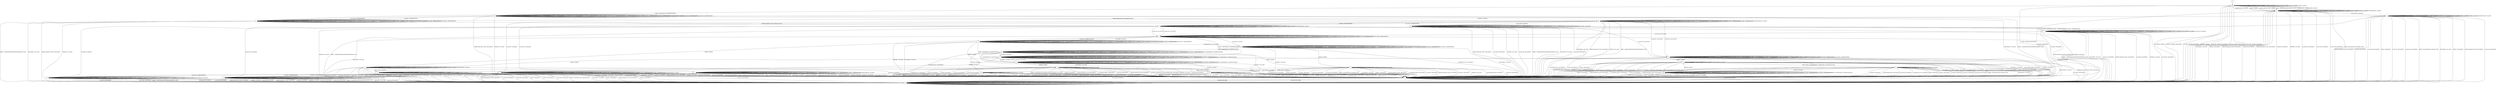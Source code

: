 digraph "" {
	graph ["Incoming time"=0.5338156223297119,
		"Outgoing time"=1.195746660232544,
		Output="{'States': 32, 'Transitions': 683, 'Filename': '../results/ssh/OpenSSH-OpenSSH-cvc4-4.dot'}",
		Reference="{'States': 32, 'Transitions': 683, 'Filename': '../subjects/ssh/OpenSSH.dot'}",
		Solver=cvc4,
		Updated="{'States': 32, 'Transitions': 683, 'Filename': '../subjects/ssh/OpenSSH.dot'}",
		"f-measure"=1.0,
		precision=1.0,
		recall=1.0
	];
	a -> a	[key=0,
		label="KEXINIT / UNIMPLEMENTED"];
	a -> a	[key=1,
		label="CH_WINDOW_ADJUST / UNIMPLEMENTED"];
	a -> a	[key=2,
		label="DEBUG / NO_RESP"];
	a -> a	[key=3,
		label="UA_PK_OK / UNIMPLEMENTED"];
	a -> a	[key=4,
		label="UA_NONE / UNIMPLEMENTED"];
	a -> a	[key=5,
		label="CH_EXTENDED_DATA / UNIMPLEMENTED"];
	a -> a	[key=6,
		label="UA_PK_NOK / UNIMPLEMENTED"];
	a -> a	[key=7,
		label="CH_OPEN / CH_MAX"];
	a -> a	[key=8,
		label="CH_REQUEST_PTY / UNIMPLEMENTED"];
	a -> a	[key=9,
		label="KEX30 / UNIMPLEMENTED"];
	a -> a	[key=10,
		label="IGNORE / NO_RESP"];
	a -> a	[key=11,
		label="CH_EOF / UNIMPLEMENTED"];
	a -> a	[key=12,
		label="CH_DATA / UNIMPLEMENTED"];
	a -> a	[key=13,
		label="UNIMPLEMENTED / NO_RESP"];
	a -> a	[key=14,
		label="UA_PW_OK / UNIMPLEMENTED"];
	a -> a	[key=15,
		label="UA_PW_NOK / UNIMPLEMENTED"];
	a -> c	[key=0,
		label="DISCONNECT / NO_CONN"];
	a -> c	[key=1,
		label="SERVICE_REQUEST_CONN / DISCONNECT"];
	a -> c	[key=2,
		label="NEWKEYS / NO_CONN"];
	a -> c	[key=3,
		label="REKEY / UNIMPLEMENTED|UNIMPLEMENTED|NO_CONN"];
	a -> m	[key=0,
		label="SERVICE_REQUEST_AUTH / SERVICE_ACCEPT"];
	a -> q	[key=0,
		label="CH_CLOSE / UNIMPLEMENTED"];
	b -> b	[key=0,
		label="DEBUG / NO_RESP"];
	b -> b	[key=1,
		label="CH_OPEN / CH_MAX"];
	b -> b	[key=2,
		label="IGNORE / NO_RESP"];
	b -> b	[key=3,
		label="UNIMPLEMENTED / NO_RESP"];
	b -> c	[key=0,
		label="DISCONNECT / NO_CONN"];
	b -> c	[key=1,
		label="KEXINIT / DISCONNECT"];
	b -> c	[key=2,
		label="SERVICE_REQUEST_AUTH / DISCONNECT"];
	b -> c	[key=3,
		label="CH_WINDOW_ADJUST / DISCONNECT"];
	b -> c	[key=4,
		label="UA_PK_OK / DISCONNECT"];
	b -> c	[key=5,
		label="SERVICE_REQUEST_CONN / DISCONNECT"];
	b -> c	[key=6,
		label="UA_NONE / DISCONNECT"];
	b -> c	[key=7,
		label="CH_EXTENDED_DATA / DISCONNECT"];
	b -> c	[key=8,
		label="NEWKEYS / NO_CONN"];
	b -> c	[key=9,
		label="UA_PK_NOK / DISCONNECT"];
	b -> c	[key=10,
		label="CH_REQUEST_PTY / DISCONNECT"];
	b -> c	[key=11,
		label="CH_EOF / DISCONNECT"];
	b -> c	[key=12,
		label="CH_DATA / DISCONNECT"];
	b -> c	[key=13,
		label="UA_PW_OK / DISCONNECT"];
	b -> c	[key=14,
		label="UA_PW_NOK / DISCONNECT"];
	b -> c	[key=15,
		label="REKEY / DISCONNECT|NO_CONN|NO_CONN"];
	b -> w	[key=0,
		label="KEX30 / KEX31+NEWKEYS"];
	b -> ff	[key=0,
		label="CH_CLOSE / DISCONNECT"];
	c -> c	[key=0,
		label="DISCONNECT / NO_CONN"];
	c -> c	[key=1,
		label="KEXINIT / NO_CONN"];
	c -> c	[key=2,
		label="SERVICE_REQUEST_AUTH / NO_CONN"];
	c -> c	[key=3,
		label="CH_WINDOW_ADJUST / NO_CONN"];
	c -> c	[key=4,
		label="DEBUG / NO_CONN"];
	c -> c	[key=5,
		label="UA_PK_OK / NO_CONN"];
	c -> c	[key=6,
		label="SERVICE_REQUEST_CONN / NO_CONN"];
	c -> c	[key=7,
		label="UA_NONE / NO_CONN"];
	c -> c	[key=8,
		label="CH_EXTENDED_DATA / NO_CONN"];
	c -> c	[key=9,
		label="NEWKEYS / NO_CONN"];
	c -> c	[key=10,
		label="UA_PK_NOK / NO_CONN"];
	c -> c	[key=11,
		label="CH_OPEN / CH_MAX"];
	c -> c	[key=12,
		label="CH_REQUEST_PTY / NO_CONN"];
	c -> c	[key=13,
		label="KEX30 / NO_CONN"];
	c -> c	[key=14,
		label="IGNORE / NO_CONN"];
	c -> c	[key=15,
		label="CH_EOF / NO_CONN"];
	c -> c	[key=16,
		label="CH_DATA / NO_CONN"];
	c -> c	[key=17,
		label="UNIMPLEMENTED / NO_CONN"];
	c -> c	[key=18,
		label="UA_PW_OK / NO_CONN"];
	c -> c	[key=19,
		label="UA_PW_NOK / NO_CONN"];
	c -> c	[key=20,
		label="REKEY / NO_CONN|NO_CONN|NO_CONN"];
	c -> ff	[key=0,
		label="CH_CLOSE / NO_CONN"];
	d -> d	[key=0,
		label="KEXINIT / UNIMPLEMENTED"];
	d -> d	[key=1,
		label="SERVICE_REQUEST_AUTH / SERVICE_ACCEPT"];
	d -> d	[key=2,
		label="CH_WINDOW_ADJUST / CH_NONE"];
	d -> d	[key=3,
		label="DEBUG / NO_RESP"];
	d -> d	[key=4,
		label="UA_NONE / UA_FAILURE"];
	d -> d	[key=5,
		label="CH_EXTENDED_DATA / CH_NONE"];
	d -> d	[key=6,
		label="CH_CLOSE / CH_NONE"];
	d -> d	[key=7,
		label="CH_REQUEST_PTY / CH_NONE"];
	d -> d	[key=8,
		label="KEX30 / UNIMPLEMENTED"];
	d -> d	[key=9,
		label="IGNORE / NO_RESP"];
	d -> d	[key=10,
		label="CH_EOF / CH_NONE"];
	d -> d	[key=11,
		label="CH_DATA / CH_NONE"];
	d -> d	[key=12,
		label="UNIMPLEMENTED / NO_RESP"];
	d -> z	[key=0,
		label="CH_OPEN / UNIMPLEMENTED"];
	d -> ff	[key=0,
		label="DISCONNECT / NO_CONN"];
	d -> ff	[key=1,
		label="UA_PK_OK / DISCONNECT"];
	d -> ff	[key=2,
		label="SERVICE_REQUEST_CONN / DISCONNECT"];
	d -> ff	[key=3,
		label="NEWKEYS / NO_CONN"];
	d -> ff	[key=4,
		label="UA_PK_NOK / DISCONNECT"];
	d -> ff	[key=5,
		label="UA_PW_OK / DISCONNECT"];
	d -> ff	[key=6,
		label="UA_PW_NOK / DISCONNECT"];
	d -> ff	[key=7,
		label="REKEY / UNIMPLEMENTED|UNIMPLEMENTED|NO_CONN"];
	e -> dd	[key=0];
	f -> f	[key=0,
		label="SERVICE_REQUEST_AUTH / UNIMPLEMENTED"];
	f -> f	[key=1,
		label="CH_WINDOW_ADJUST / CH_NONE"];
	f -> f	[key=2,
		label="DEBUG / NO_RESP"];
	f -> f	[key=3,
		label="UA_PK_OK / UNIMPLEMENTED"];
	f -> f	[key=4,
		label="SERVICE_REQUEST_CONN / UNIMPLEMENTED"];
	f -> f	[key=5,
		label="UA_NONE / UNIMPLEMENTED"];
	f -> f	[key=6,
		label="CH_EXTENDED_DATA / CH_NONE"];
	f -> f	[key=7,
		label="UA_PK_NOK / UNIMPLEMENTED"];
	f -> f	[key=8,
		label="CH_CLOSE / CH_NONE"];
	f -> f	[key=9,
		label="CH_REQUEST_PTY / CH_NONE"];
	f -> f	[key=10,
		label="KEX30 / UNIMPLEMENTED"];
	f -> f	[key=11,
		label="IGNORE / NO_RESP"];
	f -> f	[key=12,
		label="CH_EOF / CH_NONE"];
	f -> f	[key=13,
		label="CH_DATA / CH_NONE"];
	f -> f	[key=14,
		label="UNIMPLEMENTED / NO_RESP"];
	f -> f	[key=15,
		label="UA_PW_OK / UNIMPLEMENTED"];
	f -> f	[key=16,
		label="UA_PW_NOK / UNIMPLEMENTED"];
	f -> i	[key=0,
		label="CH_OPEN / CH_OPEN_SUCCESS"];
	f -> o	[key=0,
		label="KEXINIT / KEXINIT"];
	f -> v	[key=0,
		label="REKEY / KEXINIT|KEX31+NEWKEYS|NO_RESP"];
	f -> ff	[key=0,
		label="DISCONNECT / NO_CONN"];
	f -> ff	[key=1,
		label="NEWKEYS / NO_CONN"];
	g -> b	[key=0,
		label="KEXINIT / KEXINIT"];
	g -> c	[key=0,
		label="DISCONNECT / NO_CONN"];
	g -> c	[key=1,
		label="CH_EXTENDED_DATA / DISCONNECT"];
	g -> c	[key=2,
		label="NEWKEYS / NO_CONN"];
	g -> c	[key=3,
		label="CH_REQUEST_PTY / DISCONNECT"];
	g -> c	[key=4,
		label="CH_EOF / DISCONNECT"];
	g -> c	[key=5,
		label="CH_DATA / DISCONNECT"];
	g -> g	[key=0,
		label="SERVICE_REQUEST_AUTH / UNIMPLEMENTED"];
	g -> g	[key=1,
		label="CH_WINDOW_ADJUST / NO_RESP"];
	g -> g	[key=2,
		label="DEBUG / NO_RESP"];
	g -> g	[key=3,
		label="UA_PK_OK / UNIMPLEMENTED"];
	g -> g	[key=4,
		label="SERVICE_REQUEST_CONN / UNIMPLEMENTED"];
	g -> g	[key=5,
		label="UA_NONE / UNIMPLEMENTED"];
	g -> g	[key=6,
		label="UA_PK_NOK / UNIMPLEMENTED"];
	g -> g	[key=7,
		label="CH_OPEN / CH_MAX"];
	g -> g	[key=8,
		label="KEX30 / UNIMPLEMENTED"];
	g -> g	[key=9,
		label="IGNORE / NO_RESP"];
	g -> g	[key=10,
		label="UNIMPLEMENTED / NO_RESP"];
	g -> g	[key=11,
		label="UA_PW_OK / UNIMPLEMENTED"];
	g -> g	[key=12,
		label="UA_PW_NOK / UNIMPLEMENTED"];
	g -> bb	[key=0,
		label="REKEY / KEXINIT|KEX31+NEWKEYS|NO_RESP"];
	g -> ff	[key=0,
		label="CH_CLOSE / DISCONNECT"];
	h -> c	[key=0,
		label="DISCONNECT / NO_CONN"];
	h -> c	[key=1,
		label="KEXINIT / DISCONNECT"];
	h -> c	[key=2,
		label="SERVICE_REQUEST_AUTH / DISCONNECT"];
	h -> c	[key=3,
		label="CH_WINDOW_ADJUST / DISCONNECT"];
	h -> c	[key=4,
		label="UA_PK_OK / DISCONNECT"];
	h -> c	[key=5,
		label="SERVICE_REQUEST_CONN / DISCONNECT"];
	h -> c	[key=6,
		label="UA_NONE / DISCONNECT"];
	h -> c	[key=7,
		label="CH_EXTENDED_DATA / DISCONNECT"];
	h -> c	[key=8,
		label="NEWKEYS / NO_CONN"];
	h -> c	[key=9,
		label="UA_PK_NOK / DISCONNECT"];
	h -> c	[key=10,
		label="CH_REQUEST_PTY / DISCONNECT"];
	h -> c	[key=11,
		label="CH_EOF / DISCONNECT"];
	h -> c	[key=12,
		label="CH_DATA / DISCONNECT"];
	h -> c	[key=13,
		label="UA_PW_OK / DISCONNECT"];
	h -> c	[key=14,
		label="UA_PW_NOK / DISCONNECT"];
	h -> c	[key=15,
		label="REKEY / DISCONNECT|NO_CONN|NO_CONN"];
	h -> h	[key=0,
		label="DEBUG / NO_RESP"];
	h -> h	[key=1,
		label="CH_OPEN / CH_MAX"];
	h -> h	[key=2,
		label="IGNORE / NO_RESP"];
	h -> h	[key=3,
		label="UNIMPLEMENTED / NO_RESP"];
	h -> aa	[key=0,
		label="KEX30 / KEX31+NEWKEYS"];
	h -> ff	[key=0,
		label="CH_CLOSE / DISCONNECT"];
	i -> c	[key=0,
		label="DISCONNECT / NO_CONN"];
	i -> c	[key=1,
		label="NEWKEYS / NO_CONN"];
	i -> f	[key=0,
		label="CH_CLOSE / CH_CLOSE"];
	i -> i	[key=0,
		label="SERVICE_REQUEST_AUTH / UNIMPLEMENTED"];
	i -> i	[key=1,
		label="CH_WINDOW_ADJUST / NO_RESP"];
	i -> i	[key=2,
		label="DEBUG / NO_RESP"];
	i -> i	[key=3,
		label="UA_PK_OK / UNIMPLEMENTED"];
	i -> i	[key=4,
		label="SERVICE_REQUEST_CONN / UNIMPLEMENTED"];
	i -> i	[key=5,
		label="UA_NONE / UNIMPLEMENTED"];
	i -> i	[key=6,
		label="CH_EXTENDED_DATA / NO_RESP"];
	i -> i	[key=7,
		label="UA_PK_NOK / UNIMPLEMENTED"];
	i -> i	[key=8,
		label="CH_OPEN / CH_MAX"];
	i -> i	[key=9,
		label="KEX30 / UNIMPLEMENTED"];
	i -> i	[key=10,
		label="IGNORE / NO_RESP"];
	i -> i	[key=11,
		label="CH_EOF / NO_RESP"];
	i -> i	[key=12,
		label="CH_DATA / NO_RESP"];
	i -> i	[key=13,
		label="UNIMPLEMENTED / NO_RESP"];
	i -> i	[key=14,
		label="UA_PW_OK / UNIMPLEMENTED"];
	i -> i	[key=15,
		label="UA_PW_NOK / UNIMPLEMENTED"];
	i -> n	[key=0,
		label="KEXINIT / KEXINIT"];
	i -> x	[key=0,
		label="REKEY / KEXINIT|KEX31+NEWKEYS|NO_RESP"];
	i -> ee	[key=0,
		label="CH_REQUEST_PTY / CH_SUCCESS"];
	j -> f	[key=0,
		label="UA_PW_OK / UA_SUCCESS"];
	j -> j	[key=0,
		label="KEXINIT / UNIMPLEMENTED"];
	j -> j	[key=1,
		label="SERVICE_REQUEST_AUTH / SERVICE_ACCEPT"];
	j -> j	[key=2,
		label="CH_WINDOW_ADJUST / CH_NONE"];
	j -> j	[key=3,
		label="DEBUG / NO_RESP"];
	j -> j	[key=4,
		label="CH_EXTENDED_DATA / CH_NONE"];
	j -> j	[key=5,
		label="CH_CLOSE / CH_NONE"];
	j -> j	[key=6,
		label="CH_REQUEST_PTY / CH_NONE"];
	j -> j	[key=7,
		label="KEX30 / UNIMPLEMENTED"];
	j -> j	[key=8,
		label="IGNORE / NO_RESP"];
	j -> j	[key=9,
		label="CH_EOF / CH_NONE"];
	j -> j	[key=10,
		label="CH_DATA / CH_NONE"];
	j -> j	[key=11,
		label="UNIMPLEMENTED / NO_RESP"];
	j -> j	[key=12,
		label="UA_PW_NOK / UA_FAILURE"];
	j -> k	[key=0,
		label="CH_OPEN / UNIMPLEMENTED"];
	j -> ff	[key=0,
		label="DISCONNECT / NO_CONN"];
	j -> ff	[key=1,
		label="UA_PK_OK / DISCONNECT"];
	j -> ff	[key=2,
		label="SERVICE_REQUEST_CONN / DISCONNECT"];
	j -> ff	[key=3,
		label="UA_NONE / DISCONNECT"];
	j -> ff	[key=4,
		label="NEWKEYS / NO_CONN"];
	j -> ff	[key=5,
		label="UA_PK_NOK / DISCONNECT"];
	j -> ff	[key=6,
		label="REKEY / UNIMPLEMENTED|UNIMPLEMENTED|NO_CONN"];
	k -> c	[key=0,
		label="DISCONNECT / NO_CONN"];
	k -> c	[key=1,
		label="UA_PK_OK / DISCONNECT"];
	k -> c	[key=2,
		label="SERVICE_REQUEST_CONN / DISCONNECT"];
	k -> c	[key=3,
		label="UA_NONE / DISCONNECT"];
	k -> c	[key=4,
		label="NEWKEYS / NO_CONN"];
	k -> c	[key=5,
		label="UA_PK_NOK / DISCONNECT"];
	k -> c	[key=6,
		label="REKEY / UNIMPLEMENTED|UNIMPLEMENTED|NO_CONN"];
	k -> g	[key=0,
		label="UA_PW_OK / UA_SUCCESS"];
	k -> j	[key=0,
		label="CH_CLOSE / UNIMPLEMENTED"];
	k -> k	[key=0,
		label="KEXINIT / UNIMPLEMENTED"];
	k -> k	[key=1,
		label="SERVICE_REQUEST_AUTH / SERVICE_ACCEPT"];
	k -> k	[key=2,
		label="CH_WINDOW_ADJUST / UNIMPLEMENTED"];
	k -> k	[key=3,
		label="DEBUG / NO_RESP"];
	k -> k	[key=4,
		label="CH_EXTENDED_DATA / UNIMPLEMENTED"];
	k -> k	[key=5,
		label="CH_OPEN / CH_MAX"];
	k -> k	[key=6,
		label="CH_REQUEST_PTY / UNIMPLEMENTED"];
	k -> k	[key=7,
		label="KEX30 / UNIMPLEMENTED"];
	k -> k	[key=8,
		label="IGNORE / NO_RESP"];
	k -> k	[key=9,
		label="CH_EOF / UNIMPLEMENTED"];
	k -> k	[key=10,
		label="CH_DATA / UNIMPLEMENTED"];
	k -> k	[key=11,
		label="UNIMPLEMENTED / NO_RESP"];
	k -> k	[key=12,
		label="UA_PW_NOK / UA_FAILURE"];
	l -> c	[key=0,
		label="CH_OPEN / DISCONNECT"];
	l -> l	[key=0,
		label="CH_WINDOW_ADJUST / CH_NONE"];
	l -> l	[key=1,
		label="DEBUG / NO_RESP"];
	l -> l	[key=2,
		label="CH_EXTENDED_DATA / CH_NONE"];
	l -> l	[key=3,
		label="CH_CLOSE / CH_NONE"];
	l -> l	[key=4,
		label="CH_REQUEST_PTY / CH_NONE"];
	l -> l	[key=5,
		label="IGNORE / NO_RESP"];
	l -> l	[key=6,
		label="CH_EOF / CH_NONE"];
	l -> l	[key=7,
		label="CH_DATA / CH_NONE"];
	l -> l	[key=8,
		label="UNIMPLEMENTED / NO_RESP"];
	l -> t	[key=0,
		label="KEX30 / KEX31+NEWKEYS"];
	l -> ff	[key=0,
		label="DISCONNECT / NO_CONN"];
	l -> ff	[key=1,
		label="KEXINIT / DISCONNECT"];
	l -> ff	[key=2,
		label="SERVICE_REQUEST_AUTH / DISCONNECT"];
	l -> ff	[key=3,
		label="UA_PK_OK / DISCONNECT"];
	l -> ff	[key=4,
		label="SERVICE_REQUEST_CONN / DISCONNECT"];
	l -> ff	[key=5,
		label="UA_NONE / DISCONNECT"];
	l -> ff	[key=6,
		label="NEWKEYS / NO_CONN"];
	l -> ff	[key=7,
		label="UA_PK_NOK / DISCONNECT"];
	l -> ff	[key=8,
		label="UA_PW_OK / DISCONNECT"];
	l -> ff	[key=9,
		label="UA_PW_NOK / DISCONNECT"];
	l -> ff	[key=10,
		label="REKEY / DISCONNECT|NO_CONN|NO_CONN"];
	m -> c	[key=0,
		label="DISCONNECT / NO_CONN"];
	m -> c	[key=1,
		label="SERVICE_REQUEST_CONN / DISCONNECT"];
	m -> c	[key=2,
		label="NEWKEYS / NO_CONN"];
	m -> c	[key=3,
		label="REKEY / UNIMPLEMENTED|UNIMPLEMENTED|NO_CONN"];
	m -> g	[key=0,
		label="UA_PK_OK / UA_SUCCESS"];
	m -> g	[key=1,
		label="UA_PW_OK / UA_SUCCESS"];
	m -> k	[key=0,
		label="UA_PW_NOK / UA_FAILURE"];
	m -> m	[key=0,
		label="KEXINIT / UNIMPLEMENTED"];
	m -> m	[key=1,
		label="SERVICE_REQUEST_AUTH / SERVICE_ACCEPT"];
	m -> m	[key=2,
		label="CH_WINDOW_ADJUST / UNIMPLEMENTED"];
	m -> m	[key=3,
		label="DEBUG / NO_RESP"];
	m -> m	[key=4,
		label="CH_EXTENDED_DATA / UNIMPLEMENTED"];
	m -> m	[key=5,
		label="CH_OPEN / CH_MAX"];
	m -> m	[key=6,
		label="CH_REQUEST_PTY / UNIMPLEMENTED"];
	m -> m	[key=7,
		label="KEX30 / UNIMPLEMENTED"];
	m -> m	[key=8,
		label="IGNORE / NO_RESP"];
	m -> m	[key=9,
		label="CH_EOF / UNIMPLEMENTED"];
	m -> m	[key=10,
		label="CH_DATA / UNIMPLEMENTED"];
	m -> m	[key=11,
		label="UNIMPLEMENTED / NO_RESP"];
	m -> s	[key=0,
		label="UA_PK_NOK / UA_FAILURE"];
	m -> y	[key=0,
		label="CH_CLOSE / UNIMPLEMENTED"];
	m -> z	[key=0,
		label="UA_NONE / UA_FAILURE"];
	n -> c	[key=0,
		label="DISCONNECT / NO_CONN"];
	n -> c	[key=1,
		label="KEXINIT / DISCONNECT"];
	n -> c	[key=2,
		label="SERVICE_REQUEST_AUTH / DISCONNECT"];
	n -> c	[key=3,
		label="CH_WINDOW_ADJUST / DISCONNECT"];
	n -> c	[key=4,
		label="UA_PK_OK / DISCONNECT"];
	n -> c	[key=5,
		label="SERVICE_REQUEST_CONN / DISCONNECT"];
	n -> c	[key=6,
		label="UA_NONE / DISCONNECT"];
	n -> c	[key=7,
		label="CH_EXTENDED_DATA / DISCONNECT"];
	n -> c	[key=8,
		label="NEWKEYS / NO_CONN"];
	n -> c	[key=9,
		label="UA_PK_NOK / DISCONNECT"];
	n -> c	[key=10,
		label="CH_REQUEST_PTY / DISCONNECT"];
	n -> c	[key=11,
		label="CH_EOF / DISCONNECT"];
	n -> c	[key=12,
		label="CH_DATA / DISCONNECT"];
	n -> c	[key=13,
		label="UA_PW_OK / DISCONNECT"];
	n -> c	[key=14,
		label="UA_PW_NOK / DISCONNECT"];
	n -> c	[key=15,
		label="REKEY / DISCONNECT|NO_CONN|NO_CONN"];
	n -> n	[key=0,
		label="DEBUG / NO_RESP"];
	n -> n	[key=1,
		label="CH_OPEN / CH_MAX"];
	n -> n	[key=2,
		label="IGNORE / NO_RESP"];
	n -> n	[key=3,
		label="UNIMPLEMENTED / NO_RESP"];
	n -> cc	[key=0,
		label="KEX30 / KEX31+NEWKEYS"];
	n -> ff	[key=0,
		label="CH_CLOSE / DISCONNECT"];
	o -> c	[key=0,
		label="CH_OPEN / DISCONNECT"];
	o -> o	[key=0,
		label="CH_WINDOW_ADJUST / CH_NONE"];
	o -> o	[key=1,
		label="DEBUG / NO_RESP"];
	o -> o	[key=2,
		label="CH_EXTENDED_DATA / CH_NONE"];
	o -> o	[key=3,
		label="CH_CLOSE / CH_NONE"];
	o -> o	[key=4,
		label="CH_REQUEST_PTY / CH_NONE"];
	o -> o	[key=5,
		label="IGNORE / NO_RESP"];
	o -> o	[key=6,
		label="CH_EOF / CH_NONE"];
	o -> o	[key=7,
		label="CH_DATA / CH_NONE"];
	o -> o	[key=8,
		label="UNIMPLEMENTED / NO_RESP"];
	o -> r	[key=0,
		label="KEX30 / KEX31+NEWKEYS"];
	o -> ff	[key=0,
		label="DISCONNECT / NO_CONN"];
	o -> ff	[key=1,
		label="KEXINIT / DISCONNECT"];
	o -> ff	[key=2,
		label="SERVICE_REQUEST_AUTH / DISCONNECT"];
	o -> ff	[key=3,
		label="UA_PK_OK / DISCONNECT"];
	o -> ff	[key=4,
		label="SERVICE_REQUEST_CONN / DISCONNECT"];
	o -> ff	[key=5,
		label="UA_NONE / DISCONNECT"];
	o -> ff	[key=6,
		label="NEWKEYS / NO_CONN"];
	o -> ff	[key=7,
		label="UA_PK_NOK / DISCONNECT"];
	o -> ff	[key=8,
		label="UA_PW_OK / DISCONNECT"];
	o -> ff	[key=9,
		label="UA_PW_NOK / DISCONNECT"];
	o -> ff	[key=10,
		label="REKEY / DISCONNECT|NO_CONN|NO_CONN"];
	p -> c	[key=0,
		label="DISCONNECT / NO_CONN"];
	p -> c	[key=1,
		label="NEWKEYS / NO_CONN"];
	p -> c	[key=2,
		label="CH_REQUEST_PTY / DISCONNECT"];
	p -> h	[key=0,
		label="KEXINIT / KEXINIT"];
	p -> p	[key=0,
		label="SERVICE_REQUEST_AUTH / NO_RESP"];
	p -> p	[key=1,
		label="CH_WINDOW_ADJUST / NO_RESP"];
	p -> p	[key=2,
		label="DEBUG / NO_RESP"];
	p -> p	[key=3,
		label="UA_PK_OK / UNIMPLEMENTED"];
	p -> p	[key=4,
		label="SERVICE_REQUEST_CONN / NO_RESP"];
	p -> p	[key=5,
		label="UA_NONE / UNIMPLEMENTED"];
	p -> p	[key=6,
		label="CH_EXTENDED_DATA / NO_RESP"];
	p -> p	[key=7,
		label="UA_PK_NOK / UNIMPLEMENTED"];
	p -> p	[key=8,
		label="CH_OPEN / CH_MAX"];
	p -> p	[key=9,
		label="KEX30 / NO_RESP"];
	p -> p	[key=10,
		label="IGNORE / NO_RESP"];
	p -> p	[key=11,
		label="CH_EOF / NO_RESP"];
	p -> p	[key=12,
		label="CH_DATA / NO_RESP"];
	p -> p	[key=13,
		label="UNIMPLEMENTED / NO_RESP"];
	p -> p	[key=14,
		label="UA_PW_OK / UNIMPLEMENTED"];
	p -> p	[key=15,
		label="UA_PW_NOK / UNIMPLEMENTED"];
	p -> p	[key=16,
		label="REKEY / KEXINIT|KEX31+NEWKEYS|NO_RESP"];
	p -> v	[key=0,
		label="CH_CLOSE / CH_CLOSE"];
	q -> a	[key=0,
		label="CH_OPEN / UNIMPLEMENTED"];
	q -> q	[key=0,
		label="KEXINIT / UNIMPLEMENTED"];
	q -> q	[key=1,
		label="CH_WINDOW_ADJUST / CH_NONE"];
	q -> q	[key=2,
		label="DEBUG / NO_RESP"];
	q -> q	[key=3,
		label="UA_PK_OK / UNIMPLEMENTED"];
	q -> q	[key=4,
		label="UA_NONE / UNIMPLEMENTED"];
	q -> q	[key=5,
		label="CH_EXTENDED_DATA / CH_NONE"];
	q -> q	[key=6,
		label="UA_PK_NOK / UNIMPLEMENTED"];
	q -> q	[key=7,
		label="CH_CLOSE / CH_NONE"];
	q -> q	[key=8,
		label="CH_REQUEST_PTY / CH_NONE"];
	q -> q	[key=9,
		label="KEX30 / UNIMPLEMENTED"];
	q -> q	[key=10,
		label="IGNORE / NO_RESP"];
	q -> q	[key=11,
		label="CH_EOF / CH_NONE"];
	q -> q	[key=12,
		label="CH_DATA / CH_NONE"];
	q -> q	[key=13,
		label="UNIMPLEMENTED / NO_RESP"];
	q -> q	[key=14,
		label="UA_PW_OK / UNIMPLEMENTED"];
	q -> q	[key=15,
		label="UA_PW_NOK / UNIMPLEMENTED"];
	q -> y	[key=0,
		label="SERVICE_REQUEST_AUTH / SERVICE_ACCEPT"];
	q -> ff	[key=0,
		label="DISCONNECT / NO_CONN"];
	q -> ff	[key=1,
		label="SERVICE_REQUEST_CONN / DISCONNECT"];
	q -> ff	[key=2,
		label="NEWKEYS / NO_CONN"];
	q -> ff	[key=3,
		label="REKEY / UNIMPLEMENTED|UNIMPLEMENTED|NO_CONN"];
	r -> c	[key=0,
		label="CH_OPEN / DISCONNECT"];
	r -> r	[key=0,
		label="CH_WINDOW_ADJUST / CH_NONE"];
	r -> r	[key=1,
		label="DEBUG / NO_RESP"];
	r -> r	[key=2,
		label="CH_EXTENDED_DATA / CH_NONE"];
	r -> r	[key=3,
		label="CH_CLOSE / CH_NONE"];
	r -> r	[key=4,
		label="CH_REQUEST_PTY / CH_NONE"];
	r -> r	[key=5,
		label="IGNORE / NO_RESP"];
	r -> r	[key=6,
		label="CH_EOF / CH_NONE"];
	r -> r	[key=7,
		label="CH_DATA / CH_NONE"];
	r -> r	[key=8,
		label="UNIMPLEMENTED / NO_RESP"];
	r -> v	[key=0,
		label="NEWKEYS / NO_RESP"];
	r -> ff	[key=0,
		label="DISCONNECT / NO_CONN"];
	r -> ff	[key=1,
		label="KEXINIT / DISCONNECT"];
	r -> ff	[key=2,
		label="SERVICE_REQUEST_AUTH / DISCONNECT"];
	r -> ff	[key=3,
		label="UA_PK_OK / DISCONNECT"];
	r -> ff	[key=4,
		label="SERVICE_REQUEST_CONN / DISCONNECT"];
	r -> ff	[key=5,
		label="UA_NONE / DISCONNECT"];
	r -> ff	[key=6,
		label="UA_PK_NOK / DISCONNECT"];
	r -> ff	[key=7,
		label="KEX30 / DISCONNECT"];
	r -> ff	[key=8,
		label="UA_PW_OK / DISCONNECT"];
	r -> ff	[key=9,
		label="UA_PW_NOK / DISCONNECT"];
	r -> ff	[key=10,
		label="REKEY / DISCONNECT|NO_CONN|NO_CONN"];
	s -> c	[key=0,
		label="DISCONNECT / NO_CONN"];
	s -> c	[key=1,
		label="UA_PK_OK / DISCONNECT"];
	s -> c	[key=2,
		label="SERVICE_REQUEST_CONN / DISCONNECT"];
	s -> c	[key=3,
		label="UA_NONE / DISCONNECT"];
	s -> c	[key=4,
		label="NEWKEYS / NO_CONN"];
	s -> c	[key=5,
		label="UA_PW_OK / DISCONNECT"];
	s -> c	[key=6,
		label="UA_PW_NOK / DISCONNECT"];
	s -> c	[key=7,
		label="REKEY / UNIMPLEMENTED|UNIMPLEMENTED|NO_CONN"];
	s -> s	[key=0,
		label="KEXINIT / UNIMPLEMENTED"];
	s -> s	[key=1,
		label="SERVICE_REQUEST_AUTH / SERVICE_ACCEPT"];
	s -> s	[key=2,
		label="CH_WINDOW_ADJUST / UNIMPLEMENTED"];
	s -> s	[key=3,
		label="DEBUG / NO_RESP"];
	s -> s	[key=4,
		label="CH_EXTENDED_DATA / UNIMPLEMENTED"];
	s -> s	[key=5,
		label="UA_PK_NOK / UA_FAILURE"];
	s -> s	[key=6,
		label="CH_OPEN / CH_MAX"];
	s -> s	[key=7,
		label="CH_REQUEST_PTY / UNIMPLEMENTED"];
	s -> s	[key=8,
		label="KEX30 / UNIMPLEMENTED"];
	s -> s	[key=9,
		label="IGNORE / NO_RESP"];
	s -> s	[key=10,
		label="CH_EOF / UNIMPLEMENTED"];
	s -> s	[key=11,
		label="CH_DATA / UNIMPLEMENTED"];
	s -> s	[key=12,
		label="UNIMPLEMENTED / NO_RESP"];
	s -> u	[key=0,
		label="CH_CLOSE / UNIMPLEMENTED"];
	t -> c	[key=0,
		label="CH_OPEN / DISCONNECT"];
	t -> q	[key=0,
		label="NEWKEYS / NO_RESP"];
	t -> t	[key=0,
		label="CH_WINDOW_ADJUST / CH_NONE"];
	t -> t	[key=1,
		label="DEBUG / NO_RESP"];
	t -> t	[key=2,
		label="CH_EXTENDED_DATA / CH_NONE"];
	t -> t	[key=3,
		label="CH_CLOSE / CH_NONE"];
	t -> t	[key=4,
		label="CH_REQUEST_PTY / CH_NONE"];
	t -> t	[key=5,
		label="IGNORE / NO_RESP"];
	t -> t	[key=6,
		label="CH_EOF / CH_NONE"];
	t -> t	[key=7,
		label="CH_DATA / CH_NONE"];
	t -> t	[key=8,
		label="UNIMPLEMENTED / NO_RESP"];
	t -> ff	[key=0,
		label="DISCONNECT / NO_CONN"];
	t -> ff	[key=1,
		label="KEXINIT / DISCONNECT"];
	t -> ff	[key=2,
		label="SERVICE_REQUEST_AUTH / DISCONNECT"];
	t -> ff	[key=3,
		label="UA_PK_OK / DISCONNECT"];
	t -> ff	[key=4,
		label="SERVICE_REQUEST_CONN / DISCONNECT"];
	t -> ff	[key=5,
		label="UA_NONE / DISCONNECT"];
	t -> ff	[key=6,
		label="UA_PK_NOK / DISCONNECT"];
	t -> ff	[key=7,
		label="KEX30 / DISCONNECT"];
	t -> ff	[key=8,
		label="UA_PW_OK / DISCONNECT"];
	t -> ff	[key=9,
		label="UA_PW_NOK / DISCONNECT"];
	t -> ff	[key=10,
		label="REKEY / DISCONNECT|NO_CONN|NO_CONN"];
	u -> s	[key=0,
		label="CH_OPEN / UNIMPLEMENTED"];
	u -> u	[key=0,
		label="KEXINIT / UNIMPLEMENTED"];
	u -> u	[key=1,
		label="SERVICE_REQUEST_AUTH / SERVICE_ACCEPT"];
	u -> u	[key=2,
		label="CH_WINDOW_ADJUST / CH_NONE"];
	u -> u	[key=3,
		label="DEBUG / NO_RESP"];
	u -> u	[key=4,
		label="CH_EXTENDED_DATA / CH_NONE"];
	u -> u	[key=5,
		label="UA_PK_NOK / UA_FAILURE"];
	u -> u	[key=6,
		label="CH_CLOSE / CH_NONE"];
	u -> u	[key=7,
		label="CH_REQUEST_PTY / CH_NONE"];
	u -> u	[key=8,
		label="KEX30 / UNIMPLEMENTED"];
	u -> u	[key=9,
		label="IGNORE / NO_RESP"];
	u -> u	[key=10,
		label="CH_EOF / CH_NONE"];
	u -> u	[key=11,
		label="CH_DATA / CH_NONE"];
	u -> u	[key=12,
		label="UNIMPLEMENTED / NO_RESP"];
	u -> ff	[key=0,
		label="DISCONNECT / NO_CONN"];
	u -> ff	[key=1,
		label="UA_PK_OK / DISCONNECT"];
	u -> ff	[key=2,
		label="SERVICE_REQUEST_CONN / DISCONNECT"];
	u -> ff	[key=3,
		label="UA_NONE / DISCONNECT"];
	u -> ff	[key=4,
		label="NEWKEYS / NO_CONN"];
	u -> ff	[key=5,
		label="UA_PW_OK / DISCONNECT"];
	u -> ff	[key=6,
		label="UA_PW_NOK / DISCONNECT"];
	u -> ff	[key=7,
		label="REKEY / UNIMPLEMENTED|UNIMPLEMENTED|NO_CONN"];
	v -> o	[key=0,
		label="KEXINIT / KEXINIT"];
	v -> v	[key=0,
		label="SERVICE_REQUEST_AUTH / NO_RESP"];
	v -> v	[key=1,
		label="CH_WINDOW_ADJUST / CH_NONE"];
	v -> v	[key=2,
		label="DEBUG / NO_RESP"];
	v -> v	[key=3,
		label="UA_PK_OK / UNIMPLEMENTED"];
	v -> v	[key=4,
		label="SERVICE_REQUEST_CONN / NO_RESP"];
	v -> v	[key=5,
		label="UA_NONE / UNIMPLEMENTED"];
	v -> v	[key=6,
		label="CH_EXTENDED_DATA / CH_NONE"];
	v -> v	[key=7,
		label="UA_PK_NOK / UNIMPLEMENTED"];
	v -> v	[key=8,
		label="CH_CLOSE / CH_NONE"];
	v -> v	[key=9,
		label="CH_REQUEST_PTY / CH_NONE"];
	v -> v	[key=10,
		label="KEX30 / NO_RESP"];
	v -> v	[key=11,
		label="IGNORE / NO_RESP"];
	v -> v	[key=12,
		label="CH_EOF / CH_NONE"];
	v -> v	[key=13,
		label="CH_DATA / CH_NONE"];
	v -> v	[key=14,
		label="UNIMPLEMENTED / NO_RESP"];
	v -> v	[key=15,
		label="UA_PW_OK / UNIMPLEMENTED"];
	v -> v	[key=16,
		label="UA_PW_NOK / UNIMPLEMENTED"];
	v -> v	[key=17,
		label="REKEY / KEXINIT|KEX31+NEWKEYS|NO_RESP"];
	v -> x	[key=0,
		label="CH_OPEN / CH_OPEN_SUCCESS"];
	v -> ff	[key=0,
		label="DISCONNECT / NO_CONN"];
	v -> ff	[key=1,
		label="NEWKEYS / NO_CONN"];
	w -> c	[key=0,
		label="DISCONNECT / NO_CONN"];
	w -> c	[key=1,
		label="KEXINIT / DISCONNECT"];
	w -> c	[key=2,
		label="SERVICE_REQUEST_AUTH / DISCONNECT"];
	w -> c	[key=3,
		label="CH_WINDOW_ADJUST / DISCONNECT"];
	w -> c	[key=4,
		label="UA_PK_OK / DISCONNECT"];
	w -> c	[key=5,
		label="SERVICE_REQUEST_CONN / DISCONNECT"];
	w -> c	[key=6,
		label="UA_NONE / DISCONNECT"];
	w -> c	[key=7,
		label="CH_EXTENDED_DATA / DISCONNECT"];
	w -> c	[key=8,
		label="UA_PK_NOK / DISCONNECT"];
	w -> c	[key=9,
		label="CH_REQUEST_PTY / DISCONNECT"];
	w -> c	[key=10,
		label="KEX30 / DISCONNECT"];
	w -> c	[key=11,
		label="CH_EOF / DISCONNECT"];
	w -> c	[key=12,
		label="CH_DATA / DISCONNECT"];
	w -> c	[key=13,
		label="UA_PW_OK / DISCONNECT"];
	w -> c	[key=14,
		label="UA_PW_NOK / DISCONNECT"];
	w -> c	[key=15,
		label="REKEY / DISCONNECT|NO_CONN|NO_CONN"];
	w -> w	[key=0,
		label="DEBUG / NO_RESP"];
	w -> w	[key=1,
		label="CH_OPEN / CH_MAX"];
	w -> w	[key=2,
		label="IGNORE / NO_RESP"];
	w -> w	[key=3,
		label="UNIMPLEMENTED / NO_RESP"];
	w -> bb	[key=0,
		label="NEWKEYS / NO_RESP"];
	w -> ff	[key=0,
		label="CH_CLOSE / DISCONNECT"];
	x -> c	[key=0,
		label="DISCONNECT / NO_CONN"];
	x -> c	[key=1,
		label="NEWKEYS / NO_CONN"];
	x -> n	[key=0,
		label="KEXINIT / KEXINIT"];
	x -> p	[key=0,
		label="CH_REQUEST_PTY / CH_SUCCESS"];
	x -> v	[key=0,
		label="CH_CLOSE / CH_CLOSE"];
	x -> x	[key=0,
		label="SERVICE_REQUEST_AUTH / NO_RESP"];
	x -> x	[key=1,
		label="CH_WINDOW_ADJUST / NO_RESP"];
	x -> x	[key=2,
		label="DEBUG / NO_RESP"];
	x -> x	[key=3,
		label="UA_PK_OK / UNIMPLEMENTED"];
	x -> x	[key=4,
		label="SERVICE_REQUEST_CONN / NO_RESP"];
	x -> x	[key=5,
		label="UA_NONE / UNIMPLEMENTED"];
	x -> x	[key=6,
		label="CH_EXTENDED_DATA / NO_RESP"];
	x -> x	[key=7,
		label="UA_PK_NOK / UNIMPLEMENTED"];
	x -> x	[key=8,
		label="CH_OPEN / CH_MAX"];
	x -> x	[key=9,
		label="KEX30 / NO_RESP"];
	x -> x	[key=10,
		label="IGNORE / NO_RESP"];
	x -> x	[key=11,
		label="CH_EOF / NO_RESP"];
	x -> x	[key=12,
		label="CH_DATA / NO_RESP"];
	x -> x	[key=13,
		label="UNIMPLEMENTED / NO_RESP"];
	x -> x	[key=14,
		label="UA_PW_OK / UNIMPLEMENTED"];
	x -> x	[key=15,
		label="UA_PW_NOK / UNIMPLEMENTED"];
	x -> x	[key=16,
		label="REKEY / KEXINIT|KEX31+NEWKEYS|NO_RESP"];
	y -> d	[key=0,
		label="UA_NONE / UA_FAILURE"];
	y -> f	[key=0,
		label="UA_PK_OK / UA_SUCCESS"];
	y -> f	[key=1,
		label="UA_PW_OK / UA_SUCCESS"];
	y -> j	[key=0,
		label="UA_PW_NOK / UA_FAILURE"];
	y -> m	[key=0,
		label="CH_OPEN / UNIMPLEMENTED"];
	y -> u	[key=0,
		label="UA_PK_NOK / UA_FAILURE"];
	y -> y	[key=0,
		label="KEXINIT / UNIMPLEMENTED"];
	y -> y	[key=1,
		label="SERVICE_REQUEST_AUTH / SERVICE_ACCEPT"];
	y -> y	[key=2,
		label="CH_WINDOW_ADJUST / CH_NONE"];
	y -> y	[key=3,
		label="DEBUG / NO_RESP"];
	y -> y	[key=4,
		label="CH_EXTENDED_DATA / CH_NONE"];
	y -> y	[key=5,
		label="CH_CLOSE / CH_NONE"];
	y -> y	[key=6,
		label="CH_REQUEST_PTY / CH_NONE"];
	y -> y	[key=7,
		label="KEX30 / UNIMPLEMENTED"];
	y -> y	[key=8,
		label="IGNORE / NO_RESP"];
	y -> y	[key=9,
		label="CH_EOF / CH_NONE"];
	y -> y	[key=10,
		label="CH_DATA / CH_NONE"];
	y -> y	[key=11,
		label="UNIMPLEMENTED / NO_RESP"];
	y -> ff	[key=0,
		label="DISCONNECT / NO_CONN"];
	y -> ff	[key=1,
		label="SERVICE_REQUEST_CONN / DISCONNECT"];
	y -> ff	[key=2,
		label="NEWKEYS / NO_CONN"];
	y -> ff	[key=3,
		label="REKEY / UNIMPLEMENTED|UNIMPLEMENTED|NO_CONN"];
	z -> c	[key=0,
		label="DISCONNECT / NO_CONN"];
	z -> c	[key=1,
		label="UA_PK_OK / DISCONNECT"];
	z -> c	[key=2,
		label="SERVICE_REQUEST_CONN / DISCONNECT"];
	z -> c	[key=3,
		label="NEWKEYS / NO_CONN"];
	z -> c	[key=4,
		label="UA_PK_NOK / DISCONNECT"];
	z -> c	[key=5,
		label="UA_PW_OK / DISCONNECT"];
	z -> c	[key=6,
		label="UA_PW_NOK / DISCONNECT"];
	z -> c	[key=7,
		label="REKEY / UNIMPLEMENTED|UNIMPLEMENTED|NO_CONN"];
	z -> d	[key=0,
		label="CH_CLOSE / UNIMPLEMENTED"];
	z -> z	[key=0,
		label="KEXINIT / UNIMPLEMENTED"];
	z -> z	[key=1,
		label="SERVICE_REQUEST_AUTH / SERVICE_ACCEPT"];
	z -> z	[key=2,
		label="CH_WINDOW_ADJUST / UNIMPLEMENTED"];
	z -> z	[key=3,
		label="DEBUG / NO_RESP"];
	z -> z	[key=4,
		label="UA_NONE / UA_FAILURE"];
	z -> z	[key=5,
		label="CH_EXTENDED_DATA / UNIMPLEMENTED"];
	z -> z	[key=6,
		label="CH_OPEN / CH_MAX"];
	z -> z	[key=7,
		label="CH_REQUEST_PTY / UNIMPLEMENTED"];
	z -> z	[key=8,
		label="KEX30 / UNIMPLEMENTED"];
	z -> z	[key=9,
		label="IGNORE / NO_RESP"];
	z -> z	[key=10,
		label="CH_EOF / UNIMPLEMENTED"];
	z -> z	[key=11,
		label="CH_DATA / UNIMPLEMENTED"];
	z -> z	[key=12,
		label="UNIMPLEMENTED / NO_RESP"];
	aa -> c	[key=0,
		label="DISCONNECT / NO_CONN"];
	aa -> c	[key=1,
		label="KEXINIT / DISCONNECT"];
	aa -> c	[key=2,
		label="SERVICE_REQUEST_AUTH / DISCONNECT"];
	aa -> c	[key=3,
		label="CH_WINDOW_ADJUST / DISCONNECT"];
	aa -> c	[key=4,
		label="UA_PK_OK / DISCONNECT"];
	aa -> c	[key=5,
		label="SERVICE_REQUEST_CONN / DISCONNECT"];
	aa -> c	[key=6,
		label="UA_NONE / DISCONNECT"];
	aa -> c	[key=7,
		label="CH_EXTENDED_DATA / DISCONNECT"];
	aa -> c	[key=8,
		label="UA_PK_NOK / DISCONNECT"];
	aa -> c	[key=9,
		label="CH_REQUEST_PTY / DISCONNECT"];
	aa -> c	[key=10,
		label="KEX30 / DISCONNECT"];
	aa -> c	[key=11,
		label="CH_EOF / DISCONNECT"];
	aa -> c	[key=12,
		label="CH_DATA / DISCONNECT"];
	aa -> c	[key=13,
		label="UA_PW_OK / DISCONNECT"];
	aa -> c	[key=14,
		label="UA_PW_NOK / DISCONNECT"];
	aa -> c	[key=15,
		label="REKEY / DISCONNECT|NO_CONN|NO_CONN"];
	aa -> p	[key=0,
		label="NEWKEYS / NO_RESP"];
	aa -> aa	[key=0,
		label="DEBUG / NO_RESP"];
	aa -> aa	[key=1,
		label="CH_OPEN / CH_MAX"];
	aa -> aa	[key=2,
		label="IGNORE / NO_RESP"];
	aa -> aa	[key=3,
		label="UNIMPLEMENTED / NO_RESP"];
	aa -> ff	[key=0,
		label="CH_CLOSE / DISCONNECT"];
	bb -> b	[key=0,
		label="KEXINIT / KEXINIT"];
	bb -> c	[key=0,
		label="DISCONNECT / NO_CONN"];
	bb -> c	[key=1,
		label="CH_EXTENDED_DATA / DISCONNECT"];
	bb -> c	[key=2,
		label="NEWKEYS / NO_CONN"];
	bb -> c	[key=3,
		label="CH_REQUEST_PTY / DISCONNECT"];
	bb -> c	[key=4,
		label="CH_EOF / DISCONNECT"];
	bb -> c	[key=5,
		label="CH_DATA / DISCONNECT"];
	bb -> bb	[key=0,
		label="SERVICE_REQUEST_AUTH / NO_RESP"];
	bb -> bb	[key=1,
		label="CH_WINDOW_ADJUST / NO_RESP"];
	bb -> bb	[key=2,
		label="DEBUG / NO_RESP"];
	bb -> bb	[key=3,
		label="UA_PK_OK / UNIMPLEMENTED"];
	bb -> bb	[key=4,
		label="SERVICE_REQUEST_CONN / NO_RESP"];
	bb -> bb	[key=5,
		label="UA_NONE / UNIMPLEMENTED"];
	bb -> bb	[key=6,
		label="UA_PK_NOK / UNIMPLEMENTED"];
	bb -> bb	[key=7,
		label="CH_OPEN / CH_MAX"];
	bb -> bb	[key=8,
		label="KEX30 / NO_RESP"];
	bb -> bb	[key=9,
		label="IGNORE / NO_RESP"];
	bb -> bb	[key=10,
		label="UNIMPLEMENTED / NO_RESP"];
	bb -> bb	[key=11,
		label="UA_PW_OK / UNIMPLEMENTED"];
	bb -> bb	[key=12,
		label="UA_PW_NOK / UNIMPLEMENTED"];
	bb -> bb	[key=13,
		label="REKEY / KEXINIT|KEX31+NEWKEYS|NO_RESP"];
	bb -> ff	[key=0,
		label="CH_CLOSE / DISCONNECT"];
	cc -> c	[key=0,
		label="DISCONNECT / NO_CONN"];
	cc -> c	[key=1,
		label="KEXINIT / DISCONNECT"];
	cc -> c	[key=2,
		label="SERVICE_REQUEST_AUTH / DISCONNECT"];
	cc -> c	[key=3,
		label="CH_WINDOW_ADJUST / DISCONNECT"];
	cc -> c	[key=4,
		label="UA_PK_OK / DISCONNECT"];
	cc -> c	[key=5,
		label="SERVICE_REQUEST_CONN / DISCONNECT"];
	cc -> c	[key=6,
		label="UA_NONE / DISCONNECT"];
	cc -> c	[key=7,
		label="CH_EXTENDED_DATA / DISCONNECT"];
	cc -> c	[key=8,
		label="UA_PK_NOK / DISCONNECT"];
	cc -> c	[key=9,
		label="CH_REQUEST_PTY / DISCONNECT"];
	cc -> c	[key=10,
		label="KEX30 / DISCONNECT"];
	cc -> c	[key=11,
		label="CH_EOF / DISCONNECT"];
	cc -> c	[key=12,
		label="CH_DATA / DISCONNECT"];
	cc -> c	[key=13,
		label="UA_PW_OK / DISCONNECT"];
	cc -> c	[key=14,
		label="UA_PW_NOK / DISCONNECT"];
	cc -> c	[key=15,
		label="REKEY / DISCONNECT|NO_CONN|NO_CONN"];
	cc -> x	[key=0,
		label="NEWKEYS / NO_RESP"];
	cc -> cc	[key=0,
		label="DEBUG / NO_RESP"];
	cc -> cc	[key=1,
		label="CH_OPEN / CH_MAX"];
	cc -> cc	[key=2,
		label="IGNORE / NO_RESP"];
	cc -> cc	[key=3,
		label="UNIMPLEMENTED / NO_RESP"];
	cc -> ff	[key=0,
		label="CH_CLOSE / DISCONNECT"];
	dd -> c	[key=0,
		label="CH_OPEN / KEXINIT+DISCONNECT"];
	dd -> l	[key=0,
		label="KEXINIT / KEXINIT"];
	dd -> l	[key=1,
		label="SERVICE_REQUEST_AUTH / KEXINIT"];
	dd -> l	[key=2,
		label="DEBUG / KEXINIT"];
	dd -> l	[key=3,
		label="SERVICE_REQUEST_CONN / KEXINIT"];
	dd -> l	[key=4,
		label="KEX30 / KEXINIT"];
	dd -> l	[key=5,
		label="IGNORE / KEXINIT"];
	dd -> l	[key=6,
		label="UNIMPLEMENTED / KEXINIT"];
	dd -> q	[key=0,
		label="REKEY / KEXINIT|KEX31+NEWKEYS|NO_RESP"];
	dd -> dd	[key=0,
		label="CH_WINDOW_ADJUST / CH_NONE"];
	dd -> dd	[key=1,
		label="CH_EXTENDED_DATA / CH_NONE"];
	dd -> dd	[key=2,
		label="CH_CLOSE / CH_NONE"];
	dd -> dd	[key=3,
		label="CH_REQUEST_PTY / CH_NONE"];
	dd -> dd	[key=4,
		label="CH_EOF / CH_NONE"];
	dd -> dd	[key=5,
		label="CH_DATA / CH_NONE"];
	dd -> ff	[key=0,
		label="DISCONNECT / KEXINIT"];
	dd -> ff	[key=1,
		label="UA_PK_OK / KEXINIT+DISCONNECT"];
	dd -> ff	[key=2,
		label="UA_NONE / KEXINIT+DISCONNECT"];
	dd -> ff	[key=3,
		label="NEWKEYS / KEXINIT"];
	dd -> ff	[key=4,
		label="UA_PK_NOK / KEXINIT+DISCONNECT"];
	dd -> ff	[key=5,
		label="UA_PW_OK / KEXINIT+DISCONNECT"];
	dd -> ff	[key=6,
		label="UA_PW_NOK / KEXINIT+DISCONNECT"];
	ee -> c	[key=0,
		label="DISCONNECT / NO_CONN"];
	ee -> c	[key=1,
		label="NEWKEYS / NO_CONN"];
	ee -> c	[key=2,
		label="CH_REQUEST_PTY / DISCONNECT"];
	ee -> f	[key=0,
		label="CH_CLOSE / CH_CLOSE"];
	ee -> h	[key=0,
		label="KEXINIT / KEXINIT"];
	ee -> p	[key=0,
		label="REKEY / KEXINIT|KEX31+NEWKEYS|NO_RESP"];
	ee -> ee	[key=0,
		label="SERVICE_REQUEST_AUTH / UNIMPLEMENTED"];
	ee -> ee	[key=1,
		label="CH_WINDOW_ADJUST / NO_RESP"];
	ee -> ee	[key=2,
		label="DEBUG / NO_RESP"];
	ee -> ee	[key=3,
		label="UA_PK_OK / UNIMPLEMENTED"];
	ee -> ee	[key=4,
		label="SERVICE_REQUEST_CONN / UNIMPLEMENTED"];
	ee -> ee	[key=5,
		label="UA_NONE / UNIMPLEMENTED"];
	ee -> ee	[key=6,
		label="CH_EXTENDED_DATA / NO_RESP"];
	ee -> ee	[key=7,
		label="UA_PK_NOK / UNIMPLEMENTED"];
	ee -> ee	[key=8,
		label="CH_OPEN / CH_MAX"];
	ee -> ee	[key=9,
		label="KEX30 / UNIMPLEMENTED"];
	ee -> ee	[key=10,
		label="IGNORE / NO_RESP"];
	ee -> ee	[key=11,
		label="CH_EOF / NO_RESP"];
	ee -> ee	[key=12,
		label="CH_DATA / NO_RESP"];
	ee -> ee	[key=13,
		label="UNIMPLEMENTED / NO_RESP"];
	ee -> ee	[key=14,
		label="UA_PW_OK / UNIMPLEMENTED"];
	ee -> ee	[key=15,
		label="UA_PW_NOK / UNIMPLEMENTED"];
	ff -> c	[key=0,
		label="CH_OPEN / NO_CONN"];
	ff -> ff	[key=0,
		label="DISCONNECT / NO_CONN"];
	ff -> ff	[key=1,
		label="KEXINIT / NO_CONN"];
	ff -> ff	[key=2,
		label="SERVICE_REQUEST_AUTH / NO_CONN"];
	ff -> ff	[key=3,
		label="CH_WINDOW_ADJUST / CH_NONE"];
	ff -> ff	[key=4,
		label="DEBUG / NO_CONN"];
	ff -> ff	[key=5,
		label="UA_PK_OK / NO_CONN"];
	ff -> ff	[key=6,
		label="SERVICE_REQUEST_CONN / NO_CONN"];
	ff -> ff	[key=7,
		label="UA_NONE / NO_CONN"];
	ff -> ff	[key=8,
		label="CH_EXTENDED_DATA / CH_NONE"];
	ff -> ff	[key=9,
		label="NEWKEYS / NO_CONN"];
	ff -> ff	[key=10,
		label="UA_PK_NOK / NO_CONN"];
	ff -> ff	[key=11,
		label="CH_CLOSE / CH_NONE"];
	ff -> ff	[key=12,
		label="CH_REQUEST_PTY / CH_NONE"];
	ff -> ff	[key=13,
		label="KEX30 / NO_CONN"];
	ff -> ff	[key=14,
		label="IGNORE / NO_CONN"];
	ff -> ff	[key=15,
		label="CH_EOF / CH_NONE"];
	ff -> ff	[key=16,
		label="CH_DATA / CH_NONE"];
	ff -> ff	[key=17,
		label="UNIMPLEMENTED / NO_CONN"];
	ff -> ff	[key=18,
		label="UA_PW_OK / NO_CONN"];
	ff -> ff	[key=19,
		label="UA_PW_NOK / NO_CONN"];
	ff -> ff	[key=20,
		label="REKEY / NO_CONN|NO_CONN|NO_CONN"];
}
